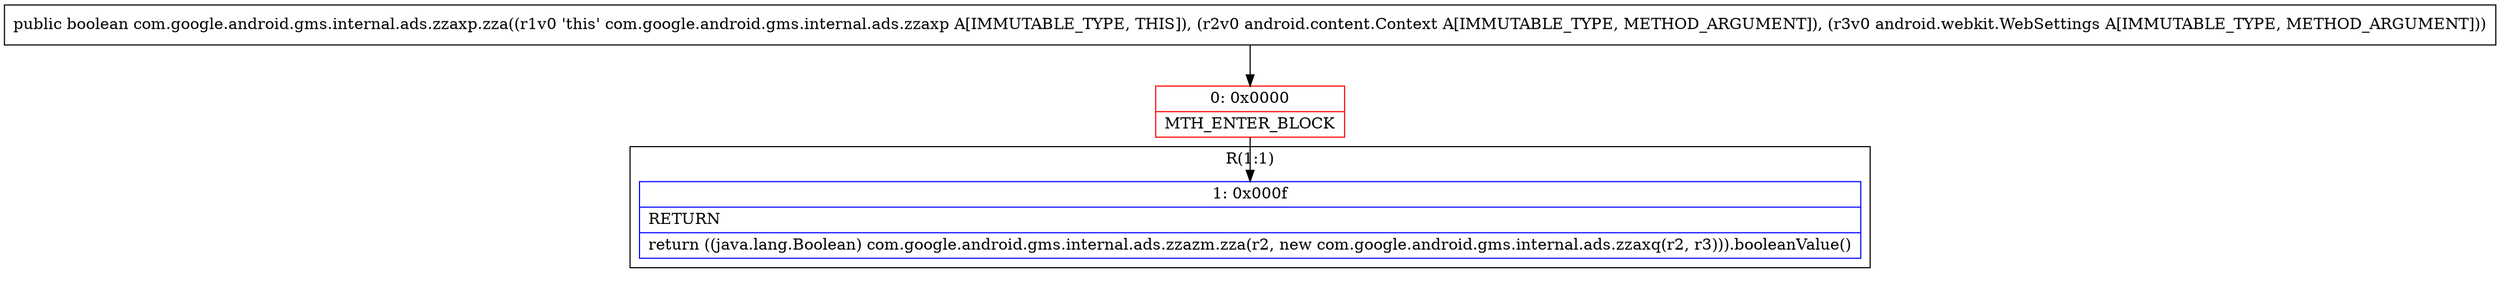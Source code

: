 digraph "CFG forcom.google.android.gms.internal.ads.zzaxp.zza(Landroid\/content\/Context;Landroid\/webkit\/WebSettings;)Z" {
subgraph cluster_Region_710799839 {
label = "R(1:1)";
node [shape=record,color=blue];
Node_1 [shape=record,label="{1\:\ 0x000f|RETURN\l|return ((java.lang.Boolean) com.google.android.gms.internal.ads.zzazm.zza(r2, new com.google.android.gms.internal.ads.zzaxq(r2, r3))).booleanValue()\l}"];
}
Node_0 [shape=record,color=red,label="{0\:\ 0x0000|MTH_ENTER_BLOCK\l}"];
MethodNode[shape=record,label="{public boolean com.google.android.gms.internal.ads.zzaxp.zza((r1v0 'this' com.google.android.gms.internal.ads.zzaxp A[IMMUTABLE_TYPE, THIS]), (r2v0 android.content.Context A[IMMUTABLE_TYPE, METHOD_ARGUMENT]), (r3v0 android.webkit.WebSettings A[IMMUTABLE_TYPE, METHOD_ARGUMENT])) }"];
MethodNode -> Node_0;
Node_0 -> Node_1;
}

